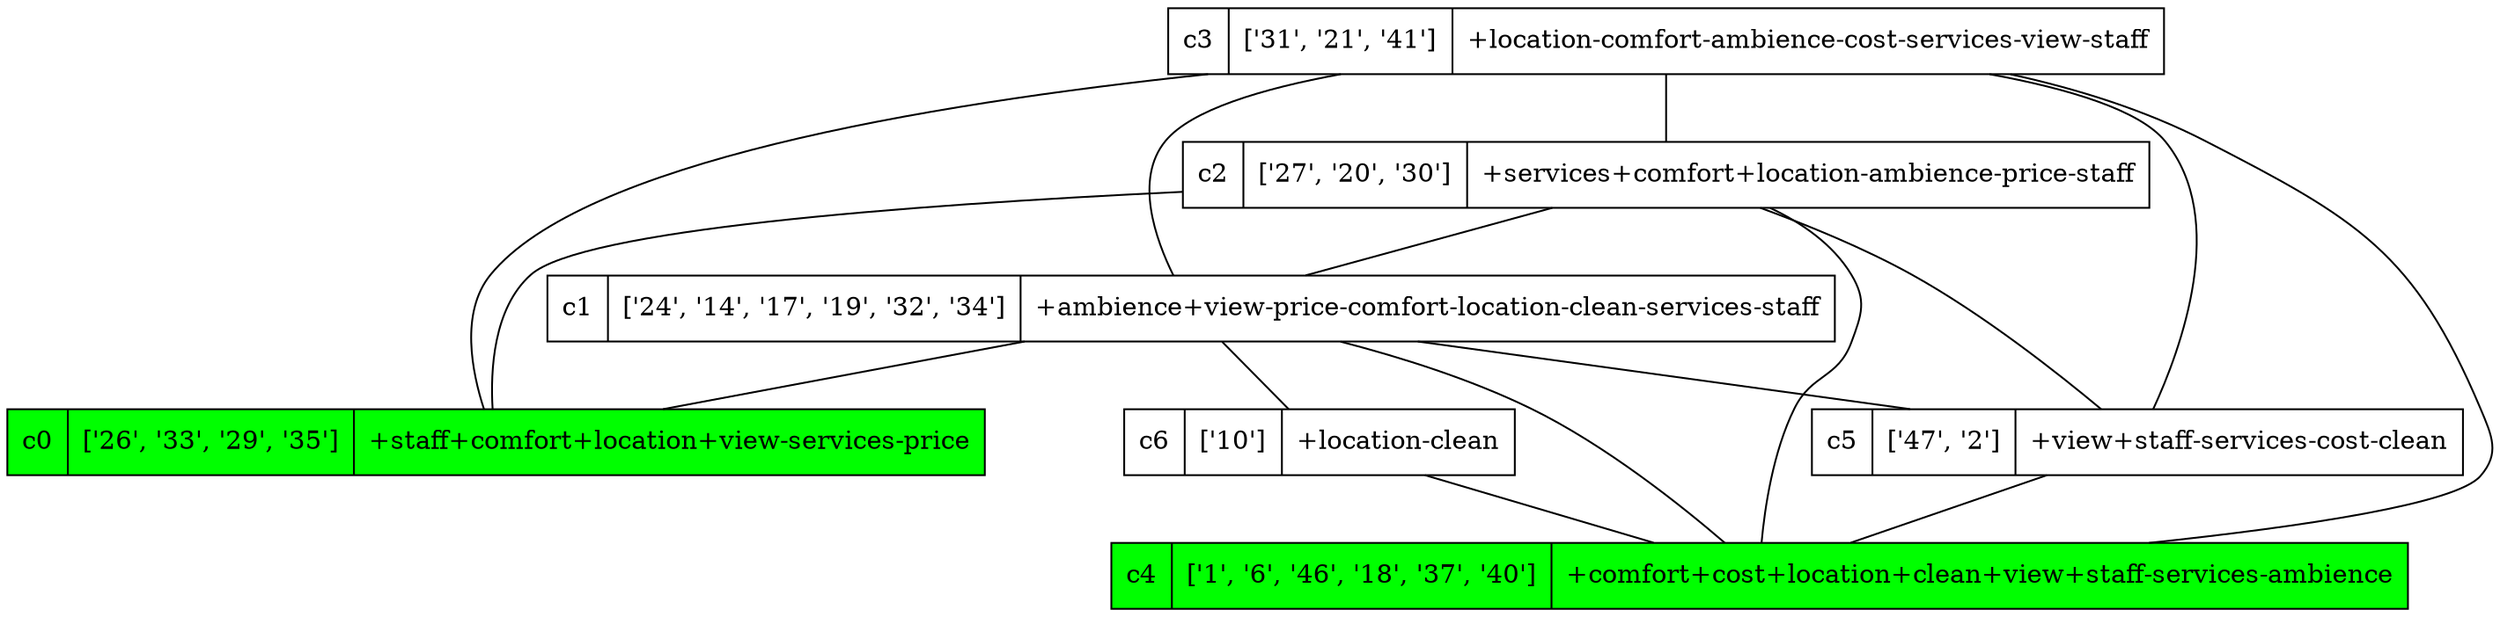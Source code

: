 strict digraph G {
c3 [shape=record, label="c3 | ['31', '21', '41'] | +location-comfort-ambience-cost-services-view-staff"];
c2 [shape=record, label="c2 | ['27', '20', '30'] | +services+comfort+location-ambience-price-staff"];
c1 [shape=record, label="c1 | ['24', '14', '17', '19', '32', '34'] | +ambience+view-price-comfort-location-clean-services-staff"];
c0 [shape=record, label="c0 | ['26', '33', '29', '35'] | +staff+comfort+location+view-services-price", style=filled, fillcolor=green];
c6 [shape=record, label="c6 | ['10'] | +location-clean"];
c5 [shape=record, label="c5 | ['47', '2'] | +view+staff-services-cost-clean"];
c4 [shape=record, label="c4 | ['1', '6', '46', '18', '37', '40'] | +comfort+cost+location+clean+view+staff-services-ambience", style=filled, fillcolor=green];
c3 -> c2  [dir=none];
c3 -> c1  [dir=none];
c3 -> c0  [dir=none];
c3 -> c5  [dir=none];
c3 -> c4  [dir=none];
c2 -> c1  [dir=none];
c2 -> c0  [dir=none];
c2 -> c5  [dir=none];
c2 -> c4  [dir=none];
c1 -> c0  [dir=none];
c1 -> c6  [dir=none];
c1 -> c5  [dir=none];
c1 -> c4  [dir=none];
c6 -> c4  [dir=none];
c5 -> c4  [dir=none];
}
